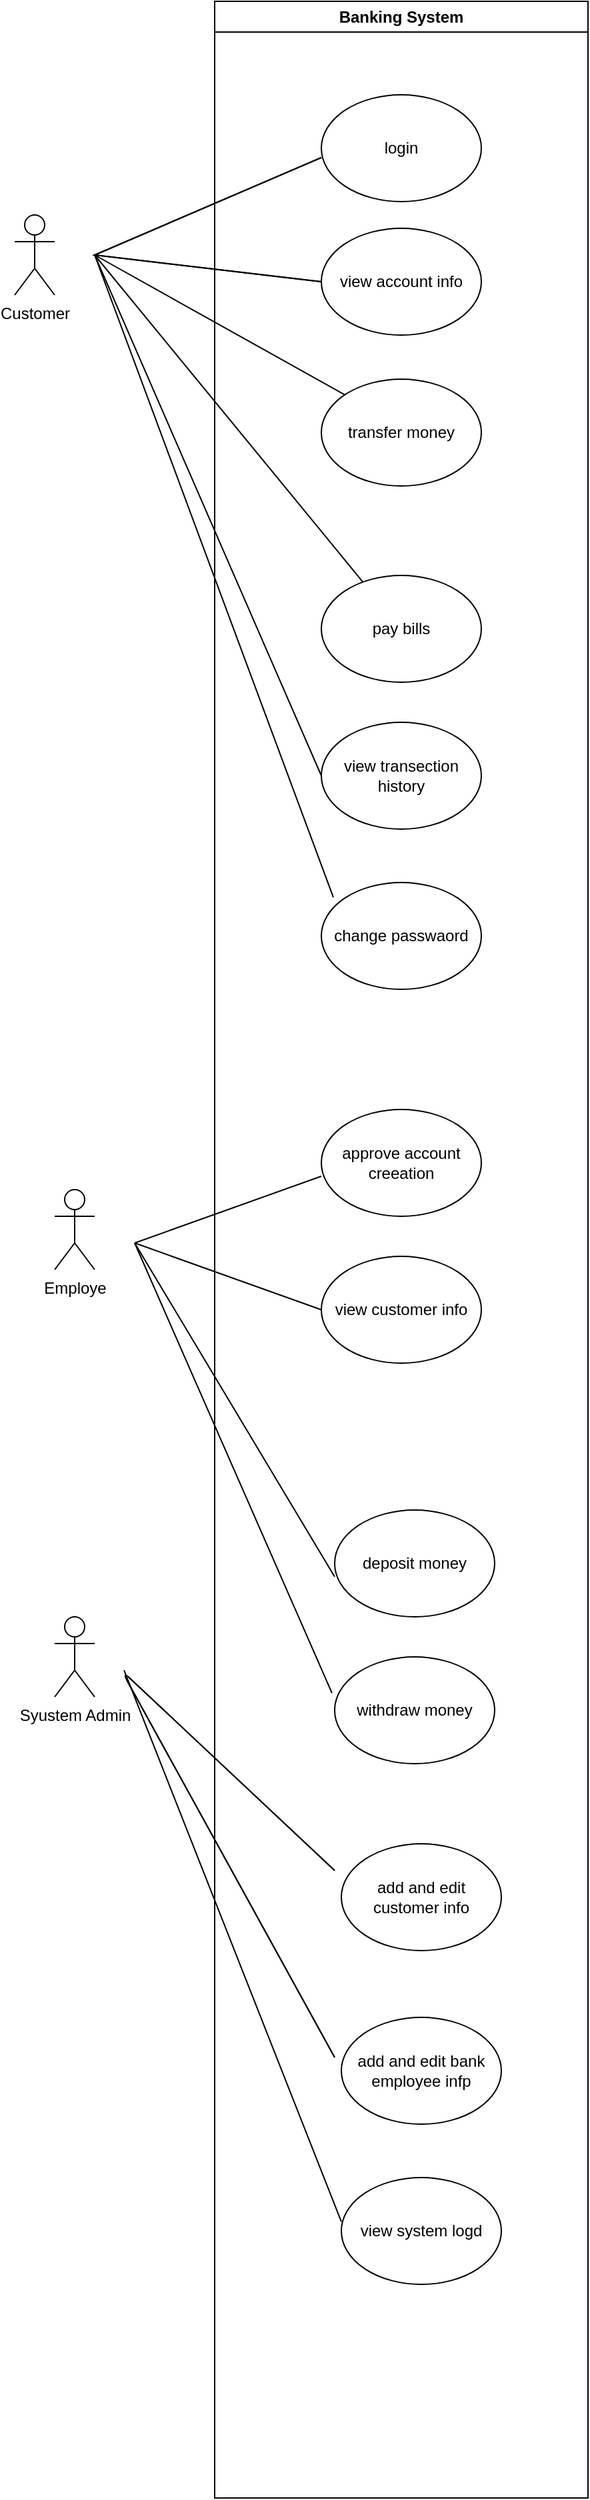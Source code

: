 <mxfile>
    <diagram name="Page-1" id="e7e014a7-5840-1c2e-5031-d8a46d1fe8dd">
        <mxGraphModel dx="601" dy="682" grid="1" gridSize="10" guides="1" tooltips="1" connect="1" arrows="1" fold="1" page="1" pageScale="1" pageWidth="1169" pageHeight="826" background="none" math="0" shadow="0">
            <root>
                <mxCell id="0"/>
                <mxCell id="1" parent="0"/>
                <mxCell id="3" value="Banking System" style="swimlane;whiteSpace=wrap" parent="1" vertex="1">
                    <mxGeometry x="430" y="90" width="280" height="1870" as="geometry"/>
                </mxCell>
                <mxCell id="vLWBK4wdmC8ce3NOExXX-42" value="login" style="ellipse;whiteSpace=wrap;html=1;" parent="3" vertex="1">
                    <mxGeometry x="80" y="70" width="120" height="80" as="geometry"/>
                </mxCell>
                <mxCell id="vLWBK4wdmC8ce3NOExXX-44" value="view account info" style="ellipse;whiteSpace=wrap;html=1;" parent="3" vertex="1">
                    <mxGeometry x="80" y="170" width="120" height="80" as="geometry"/>
                </mxCell>
                <mxCell id="vLWBK4wdmC8ce3NOExXX-45" value="transfer money" style="ellipse;whiteSpace=wrap;html=1;" parent="3" vertex="1">
                    <mxGeometry x="80" y="283" width="120" height="80" as="geometry"/>
                </mxCell>
                <mxCell id="vLWBK4wdmC8ce3NOExXX-46" value="pay bills" style="ellipse;whiteSpace=wrap;html=1;" parent="3" vertex="1">
                    <mxGeometry x="80" y="430" width="120" height="80" as="geometry"/>
                </mxCell>
                <mxCell id="vLWBK4wdmC8ce3NOExXX-47" value="view transection history" style="ellipse;whiteSpace=wrap;html=1;" parent="3" vertex="1">
                    <mxGeometry x="80" y="540" width="120" height="80" as="geometry"/>
                </mxCell>
                <mxCell id="vLWBK4wdmC8ce3NOExXX-48" value="change passwaord" style="ellipse;whiteSpace=wrap;html=1;" parent="3" vertex="1">
                    <mxGeometry x="80" y="660" width="120" height="80" as="geometry"/>
                </mxCell>
                <mxCell id="vLWBK4wdmC8ce3NOExXX-49" value="approve account creeation" style="ellipse;whiteSpace=wrap;html=1;" parent="3" vertex="1">
                    <mxGeometry x="80" y="830" width="120" height="80" as="geometry"/>
                </mxCell>
                <mxCell id="vLWBK4wdmC8ce3NOExXX-50" value="view customer info" style="ellipse;whiteSpace=wrap;html=1;" parent="3" vertex="1">
                    <mxGeometry x="80" y="940" width="120" height="80" as="geometry"/>
                </mxCell>
                <mxCell id="vLWBK4wdmC8ce3NOExXX-56" value="deposit money" style="ellipse;whiteSpace=wrap;html=1;" parent="3" vertex="1">
                    <mxGeometry x="90" y="1130" width="120" height="80" as="geometry"/>
                </mxCell>
                <mxCell id="vLWBK4wdmC8ce3NOExXX-57" value="withdraw money" style="ellipse;whiteSpace=wrap;html=1;" parent="3" vertex="1">
                    <mxGeometry x="90" y="1240" width="120" height="80" as="geometry"/>
                </mxCell>
                <mxCell id="vLWBK4wdmC8ce3NOExXX-62" value="" style="endArrow=none;html=1;rounded=0;entryX=0;entryY=0.588;entryDx=0;entryDy=0;entryPerimeter=0;exitX=0;exitY=0.5;exitDx=0;exitDy=0;" parent="3" source="vLWBK4wdmC8ce3NOExXX-44" target="vLWBK4wdmC8ce3NOExXX-42" edge="1">
                    <mxGeometry width="50" height="50" relative="1" as="geometry">
                        <mxPoint x="70" y="290" as="sourcePoint"/>
                        <mxPoint x="120" y="240" as="targetPoint"/>
                        <Array as="points">
                            <mxPoint x="-90" y="190"/>
                        </Array>
                    </mxGeometry>
                </mxCell>
                <mxCell id="vLWBK4wdmC8ce3NOExXX-63" value="" style="endArrow=none;html=1;rounded=0;exitX=0;exitY=0.5;exitDx=0;exitDy=0;" parent="3" source="vLWBK4wdmC8ce3NOExXX-44" edge="1">
                    <mxGeometry width="50" height="50" relative="1" as="geometry">
                        <mxPoint x="510" y="300" as="sourcePoint"/>
                        <mxPoint x="80" y="117" as="targetPoint"/>
                        <Array as="points">
                            <mxPoint x="-90" y="190"/>
                        </Array>
                    </mxGeometry>
                </mxCell>
                <mxCell id="vLWBK4wdmC8ce3NOExXX-78" value="" style="endArrow=none;html=1;rounded=0;" parent="3" edge="1">
                    <mxGeometry width="50" height="50" relative="1" as="geometry">
                        <mxPoint x="-60" y="930" as="sourcePoint"/>
                        <mxPoint x="90" y="1180" as="targetPoint"/>
                    </mxGeometry>
                </mxCell>
                <mxCell id="4" value="add and edit customer info" style="ellipse;whiteSpace=wrap;html=1;" parent="3" vertex="1">
                    <mxGeometry x="95" y="1380" width="120" height="80" as="geometry"/>
                </mxCell>
                <mxCell id="6" value="add and edit bank employee infp" style="ellipse;whiteSpace=wrap;html=1;" parent="3" vertex="1">
                    <mxGeometry x="95" y="1510" width="120" height="80" as="geometry"/>
                </mxCell>
                <mxCell id="7" value="view system logd" style="ellipse;whiteSpace=wrap;html=1;" parent="3" vertex="1">
                    <mxGeometry x="95" y="1630" width="120" height="80" as="geometry"/>
                </mxCell>
                <mxCell id="28" value="" style="endArrow=none;html=1;" parent="3" edge="1">
                    <mxGeometry width="50" height="50" relative="1" as="geometry">
                        <mxPoint x="90" y="1540" as="sourcePoint"/>
                        <mxPoint x="90" y="1400" as="targetPoint"/>
                        <Array as="points">
                            <mxPoint x="-70" y="1250"/>
                        </Array>
                    </mxGeometry>
                </mxCell>
                <mxCell id="32" value="" style="endArrow=none;html=1;rounded=0;entryX=0;entryY=0.413;entryDx=0;entryDy=0;entryPerimeter=0;" parent="3" target="7" edge="1">
                    <mxGeometry width="50" height="50" relative="1" as="geometry">
                        <mxPoint x="-67.96" y="1250" as="sourcePoint"/>
                        <mxPoint x="80.0" y="1587.04" as="targetPoint"/>
                    </mxGeometry>
                </mxCell>
                <mxCell id="vLWBK4wdmC8ce3NOExXX-53" value="Employe" style="shape=umlActor;verticalLabelPosition=bottom;verticalAlign=top;html=1;outlineConnect=0;" parent="1" vertex="1">
                    <mxGeometry x="310" y="980" width="30" height="60" as="geometry"/>
                </mxCell>
                <mxCell id="vLWBK4wdmC8ce3NOExXX-54" value="Syustem Admin" style="shape=umlActor;verticalLabelPosition=bottom;verticalAlign=top;html=1;outlineConnect=0;" parent="1" vertex="1">
                    <mxGeometry x="310" y="1300" width="30" height="60" as="geometry"/>
                </mxCell>
                <mxCell id="vLWBK4wdmC8ce3NOExXX-72" value="" style="endArrow=none;html=1;rounded=0;entryX=0;entryY=0.5;entryDx=0;entryDy=0;" parent="1" target="vLWBK4wdmC8ce3NOExXX-47" edge="1">
                    <mxGeometry width="50" height="50" relative="1" as="geometry">
                        <mxPoint x="340" y="280" as="sourcePoint"/>
                        <mxPoint x="430" y="620" as="targetPoint"/>
                    </mxGeometry>
                </mxCell>
                <mxCell id="vLWBK4wdmC8ce3NOExXX-73" value="" style="endArrow=none;html=1;rounded=0;entryX=0.075;entryY=0.138;entryDx=0;entryDy=0;entryPerimeter=0;" parent="1" target="vLWBK4wdmC8ce3NOExXX-48" edge="1">
                    <mxGeometry width="50" height="50" relative="1" as="geometry">
                        <mxPoint x="340" y="280" as="sourcePoint"/>
                        <mxPoint x="430" y="700" as="targetPoint"/>
                    </mxGeometry>
                </mxCell>
                <mxCell id="vLWBK4wdmC8ce3NOExXX-74" value="" style="endArrow=none;html=1;rounded=0;entryX=0;entryY=0;entryDx=0;entryDy=0;" parent="1" target="vLWBK4wdmC8ce3NOExXX-45" edge="1">
                    <mxGeometry width="50" height="50" relative="1" as="geometry">
                        <mxPoint x="340" y="280" as="sourcePoint"/>
                        <mxPoint x="420" y="310" as="targetPoint"/>
                    </mxGeometry>
                </mxCell>
                <mxCell id="vLWBK4wdmC8ce3NOExXX-76" value="" style="endArrow=none;html=1;rounded=0;entryX=0;entryY=0.5;entryDx=0;entryDy=0;" parent="1" target="vLWBK4wdmC8ce3NOExXX-50" edge="1">
                    <mxGeometry width="50" height="50" relative="1" as="geometry">
                        <mxPoint x="370" y="1020" as="sourcePoint"/>
                        <mxPoint x="450" y="940" as="targetPoint"/>
                    </mxGeometry>
                </mxCell>
                <mxCell id="vLWBK4wdmC8ce3NOExXX-68" value="" style="endArrow=none;html=1;rounded=0;" parent="1" target="vLWBK4wdmC8ce3NOExXX-46" edge="1">
                    <mxGeometry width="50" height="50" relative="1" as="geometry">
                        <mxPoint x="340" y="280" as="sourcePoint"/>
                        <mxPoint x="460" y="590" as="targetPoint"/>
                    </mxGeometry>
                </mxCell>
                <mxCell id="vLWBK4wdmC8ce3NOExXX-77" value="" style="endArrow=none;html=1;rounded=0;entryX=0;entryY=0.625;entryDx=0;entryDy=0;entryPerimeter=0;" parent="1" target="vLWBK4wdmC8ce3NOExXX-49" edge="1">
                    <mxGeometry width="50" height="50" relative="1" as="geometry">
                        <mxPoint x="370" y="1020" as="sourcePoint"/>
                        <mxPoint x="450" y="940" as="targetPoint"/>
                    </mxGeometry>
                </mxCell>
                <mxCell id="vLWBK4wdmC8ce3NOExXX-75" value="" style="endArrow=none;html=1;rounded=0;entryX=-0.017;entryY=0.338;entryDx=0;entryDy=0;entryPerimeter=0;" parent="1" target="vLWBK4wdmC8ce3NOExXX-57" edge="1">
                    <mxGeometry width="50" height="50" relative="1" as="geometry">
                        <mxPoint x="370" y="1020" as="sourcePoint"/>
                        <mxPoint x="470" y="1230" as="targetPoint"/>
                    </mxGeometry>
                </mxCell>
                <mxCell id="21" value="Customer" style="shape=umlActor;verticalLabelPosition=bottom;verticalAlign=top;html=1;outlineConnect=0;" parent="1" vertex="1">
                    <mxGeometry x="280" y="250" width="30" height="60" as="geometry"/>
                </mxCell>
                <mxCell id="26" value="" style="endArrow=none;html=1;" parent="1" edge="1">
                    <mxGeometry width="50" height="50" relative="1" as="geometry">
                        <mxPoint x="520" y="1630" as="sourcePoint"/>
                        <mxPoint x="520" y="1490" as="targetPoint"/>
                        <Array as="points">
                            <mxPoint x="360" y="1340"/>
                        </Array>
                    </mxGeometry>
                </mxCell>
            </root>
        </mxGraphModel>
    </diagram>
</mxfile>